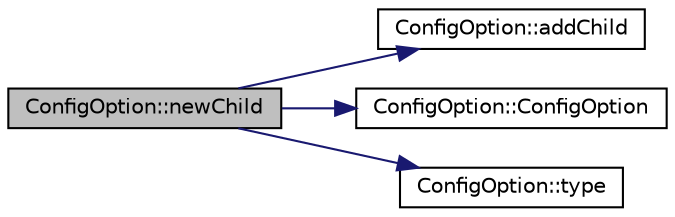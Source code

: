 digraph "ConfigOption::newChild"
{
 // LATEX_PDF_SIZE
  edge [fontname="Helvetica",fontsize="10",labelfontname="Helvetica",labelfontsize="10"];
  node [fontname="Helvetica",fontsize="10",shape=record];
  rankdir="LR";
  Node1 [label="ConfigOption::newChild",height=0.2,width=0.4,color="black", fillcolor="grey75", style="filled", fontcolor="black",tooltip=" "];
  Node1 -> Node2 [color="midnightblue",fontsize="10",style="solid",fontname="Helvetica"];
  Node2 [label="ConfigOption::addChild",height=0.2,width=0.4,color="black", fillcolor="white", style="filled",URL="$d2/dd3/class_config_option.html#abb5ccd6fcb582aa6e9105ed3771f040e",tooltip=" "];
  Node1 -> Node3 [color="midnightblue",fontsize="10",style="solid",fontname="Helvetica"];
  Node3 [label="ConfigOption::ConfigOption",height=0.2,width=0.4,color="black", fillcolor="white", style="filled",URL="$d2/dd3/class_config_option.html#af946f863b3261f0e946f79b0db35ea8a",tooltip=" "];
  Node1 -> Node4 [color="midnightblue",fontsize="10",style="solid",fontname="Helvetica"];
  Node4 [label="ConfigOption::type",height=0.2,width=0.4,color="black", fillcolor="white", style="filled",URL="$d2/dd3/class_config_option.html#a56fd56ab3c82cf618035d669135cdbe9",tooltip=" "];
}
